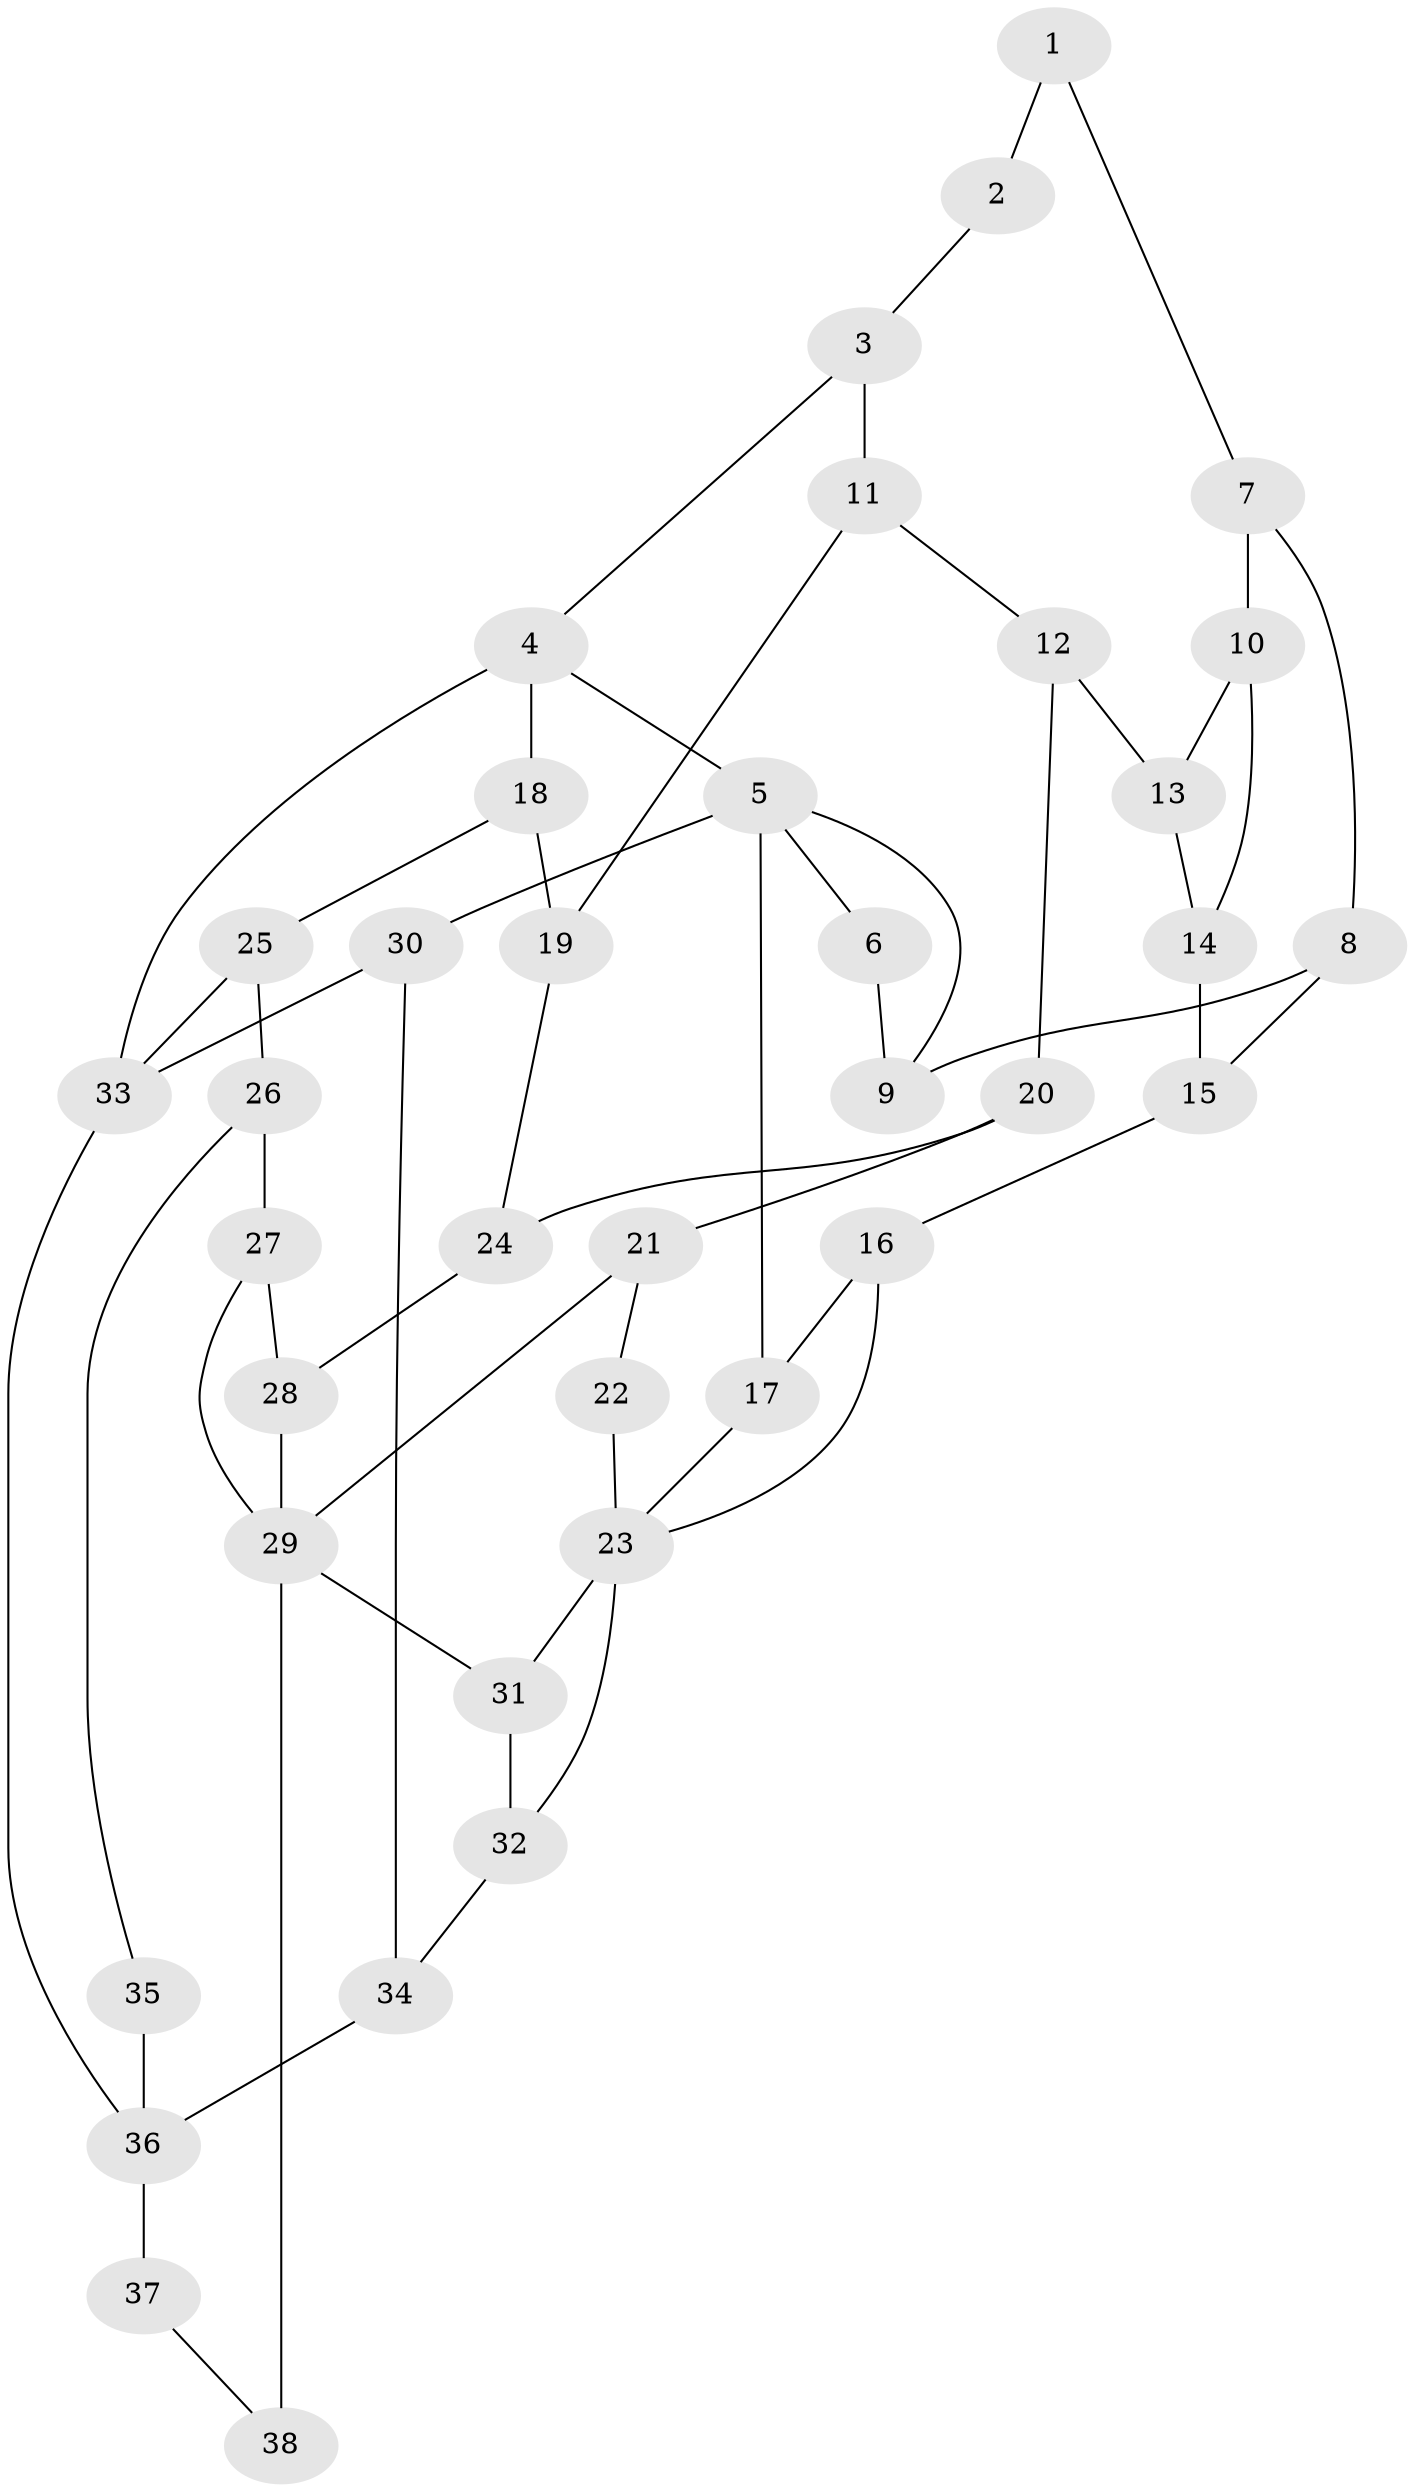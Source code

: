 // original degree distribution, {4: 0.2037037037037037, 5: 0.5925925925925926, 3: 0.037037037037037035, 6: 0.16666666666666666}
// Generated by graph-tools (version 1.1) at 2025/54/03/04/25 22:54:22]
// undirected, 38 vertices, 58 edges
graph export_dot {
  node [color=gray90,style=filled];
  1;
  2;
  3;
  4;
  5;
  6;
  7;
  8;
  9;
  10;
  11;
  12;
  13;
  14;
  15;
  16;
  17;
  18;
  19;
  20;
  21;
  22;
  23;
  24;
  25;
  26;
  27;
  28;
  29;
  30;
  31;
  32;
  33;
  34;
  35;
  36;
  37;
  38;
  1 -- 2 [weight=1.0];
  1 -- 7 [weight=1.0];
  2 -- 3 [weight=1.0];
  3 -- 4 [weight=1.0];
  3 -- 11 [weight=1.0];
  4 -- 5 [weight=1.0];
  4 -- 18 [weight=1.0];
  4 -- 33 [weight=1.0];
  5 -- 6 [weight=1.0];
  5 -- 9 [weight=1.0];
  5 -- 17 [weight=2.0];
  5 -- 30 [weight=2.0];
  6 -- 9 [weight=1.0];
  7 -- 8 [weight=1.0];
  7 -- 10 [weight=1.0];
  8 -- 9 [weight=1.0];
  8 -- 15 [weight=1.0];
  10 -- 13 [weight=1.0];
  10 -- 14 [weight=2.0];
  11 -- 12 [weight=1.0];
  11 -- 19 [weight=1.0];
  12 -- 13 [weight=1.0];
  12 -- 20 [weight=1.0];
  13 -- 14 [weight=1.0];
  14 -- 15 [weight=1.0];
  15 -- 16 [weight=1.0];
  16 -- 17 [weight=1.0];
  16 -- 23 [weight=1.0];
  17 -- 23 [weight=1.0];
  18 -- 19 [weight=1.0];
  18 -- 25 [weight=1.0];
  19 -- 24 [weight=1.0];
  20 -- 21 [weight=1.0];
  20 -- 24 [weight=1.0];
  21 -- 22 [weight=1.0];
  21 -- 29 [weight=1.0];
  22 -- 23 [weight=2.0];
  23 -- 31 [weight=1.0];
  23 -- 32 [weight=1.0];
  24 -- 28 [weight=1.0];
  25 -- 26 [weight=1.0];
  25 -- 33 [weight=1.0];
  26 -- 27 [weight=1.0];
  26 -- 35 [weight=1.0];
  27 -- 28 [weight=1.0];
  27 -- 29 [weight=1.0];
  28 -- 29 [weight=1.0];
  29 -- 31 [weight=1.0];
  29 -- 38 [weight=2.0];
  30 -- 33 [weight=1.0];
  30 -- 34 [weight=1.0];
  31 -- 32 [weight=1.0];
  32 -- 34 [weight=1.0];
  33 -- 36 [weight=1.0];
  34 -- 36 [weight=1.0];
  35 -- 36 [weight=2.0];
  36 -- 37 [weight=2.0];
  37 -- 38 [weight=1.0];
}
